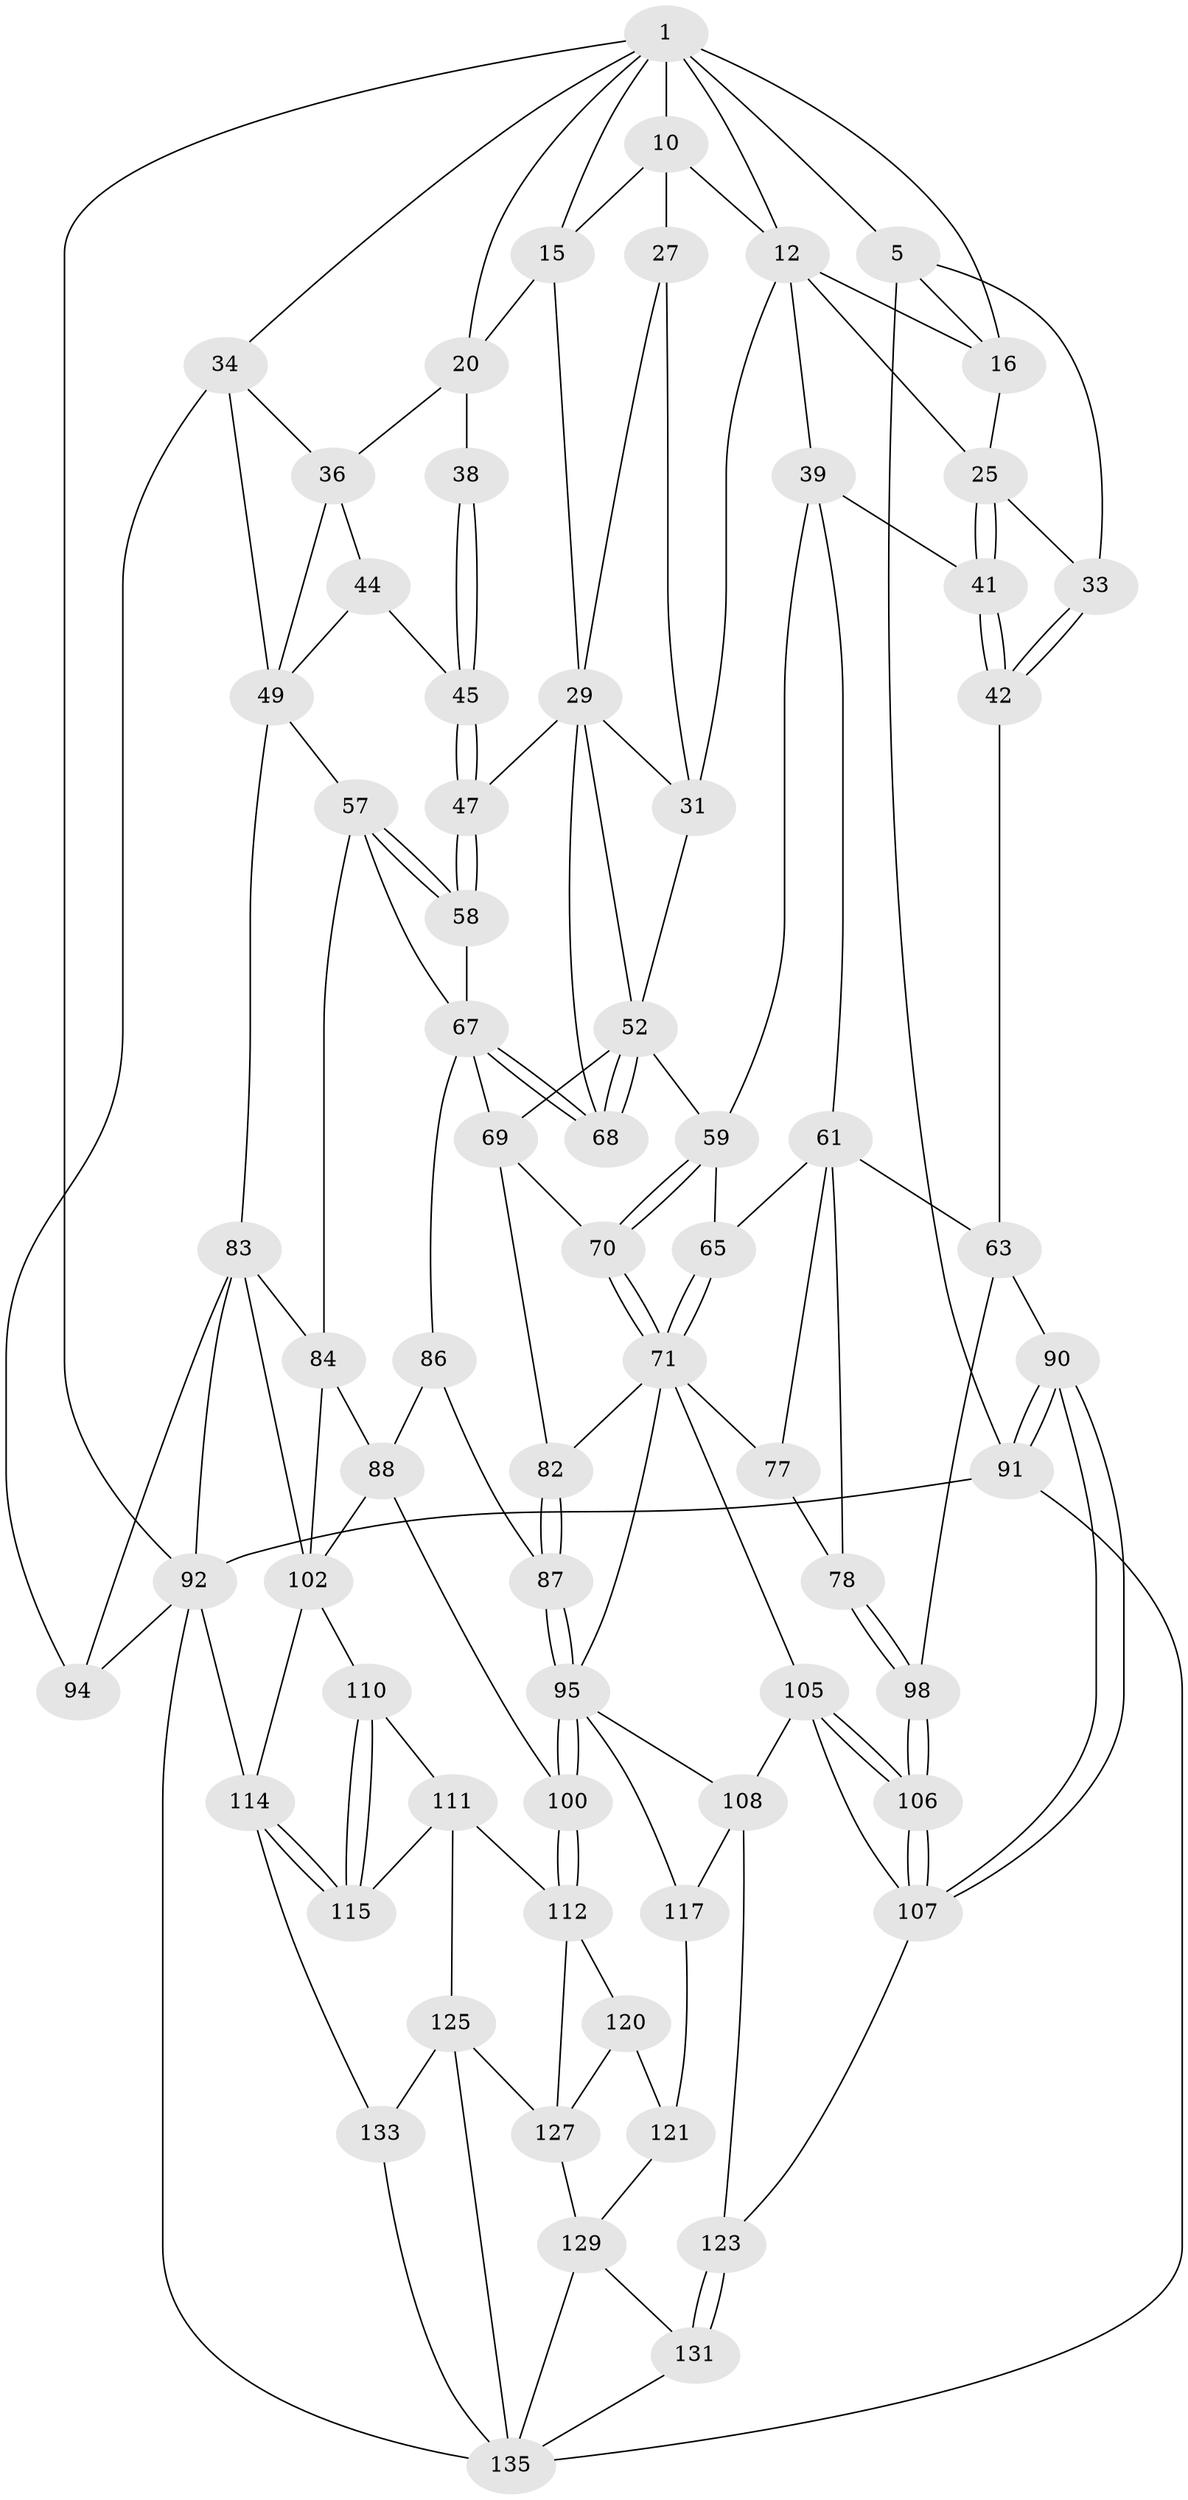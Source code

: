 // original degree distribution, {3: 0.014492753623188406, 5: 0.5652173913043478, 6: 0.2028985507246377, 4: 0.21739130434782608}
// Generated by graph-tools (version 1.1) at 2025/16/03/09/25 04:16:56]
// undirected, 69 vertices, 158 edges
graph export_dot {
graph [start="1"]
  node [color=gray90,style=filled];
  1 [pos="+0.25862760292987513+0",super="+7+2"];
  5 [pos="+0+0",super="+6+18"];
  10 [pos="+0.338543540694927+0.07943008886720766",super="+14+11"];
  12 [pos="+0.2899406157594001+0.12580169299315952",super="+13+23"];
  15 [pos="+0.6498254918789326+0",super="+22"];
  16 [pos="+0.09293962291587844+0.07758960085499114",super="+19+17"];
  20 [pos="+0.8114497364078873+0.044412267793806665",super="+21+37"];
  25 [pos="+0.1345063401837107+0.20358920278028023",super="+26"];
  27 [pos="+0.49694736317742194+0.23110254569620942",super="+28"];
  29 [pos="+0.5483374587363928+0.2608148968438557",super="+48+30"];
  31 [pos="+0.31188249586847977+0.29137050251696595",super="+46"];
  33 [pos="+0+0.263545110650246"];
  34 [pos="+1+0.3068732686376724",super="+74+35"];
  36 [pos="+0.9180645616147246+0.26651419592126563",super="+43"];
  38 [pos="+0.7646996630100504+0.2989072982100075"];
  39 [pos="+0.25531083027183915+0.3237271558184281",super="+40"];
  41 [pos="+0.08714832761659183+0.28874721921260155"];
  42 [pos="+0+0.3148356213487679"];
  44 [pos="+0.7932224106765795+0.32449620821216446"];
  45 [pos="+0.7620246319559317+0.3122219305503283"];
  47 [pos="+0.6850762680628862+0.36759233239207995"];
  49 [pos="+0.916871639623314+0.402353571038123",super="+50"];
  52 [pos="+0.44786438803881007+0.43174093043671574",super="+53"];
  57 [pos="+0.7043388494215964+0.44952108332246377",super="+75"];
  58 [pos="+0.703760124735783+0.44825340821701737"];
  59 [pos="+0.3398736262597166+0.420058279585642",super="+60"];
  61 [pos="+0.1220678158006087+0.45563428993214816",super="+62+66"];
  63 [pos="+0+0.4449053041483747",super="+64"];
  65 [pos="+0.25135569638668565+0.4856643466230028"];
  67 [pos="+0.5399040108475459+0.48686692542908644",super="+72"];
  68 [pos="+0.5391593015878946+0.4836721736970393"];
  69 [pos="+0.4251018236497796+0.4734736304935199",super="+73"];
  70 [pos="+0.3620857493840735+0.5155971792274121"];
  71 [pos="+0.3504557637429806+0.5358597541095727",super="+79"];
  77 [pos="+0.20847758619016793+0.6169649442408817"];
  78 [pos="+0.12478322374607548+0.5902918010478255"];
  82 [pos="+0.4996972224363608+0.5702866143371813"];
  83 [pos="+0.8394393437167577+0.5374957332273972",super="+99"];
  84 [pos="+0.8235947650583235+0.5853693303771174",super="+85+101"];
  86 [pos="+0.6101646903551837+0.6252992585490349"];
  87 [pos="+0.5016617924338524+0.5818630804240357"];
  88 [pos="+0.6487460816856518+0.6914289838886695",super="+89"];
  90 [pos="+0+0.784135088741115"];
  91 [pos="+0+1"];
  92 [pos="+1+1",super="+93+134"];
  94 [pos="+1+0.6764138490776354"];
  95 [pos="+0.4349106971800937+0.7051521477253153",super="+96"];
  98 [pos="+0.07773169078939421+0.6444372558898989"];
  100 [pos="+0.5774923006727429+0.7587958627843729"];
  102 [pos="+0.8493317124177832+0.716698489232574",super="+103+113"];
  105 [pos="+0.20215763157277594+0.6802097005532391",super="+109"];
  106 [pos="+0+0.7729964102370974"];
  107 [pos="+0+0.7942141546747605",super="+122"];
  108 [pos="+0.25641782992107337+0.795253642728244",super="+118"];
  110 [pos="+0.7305902861718409+0.8076011534937461"];
  111 [pos="+0.6241278425453914+0.8291027758096402",super="+124"];
  112 [pos="+0.5811235039676443+0.7953538981606818",super="+119"];
  114 [pos="+0.8140641779410989+0.8714329549797263",super="+132"];
  115 [pos="+0.7843068508965179+0.8624990902362102"];
  117 [pos="+0.4018375670138703+0.8525145369663671"];
  120 [pos="+0.5056121021005403+0.8661857937283372"];
  121 [pos="+0.415850418798091+0.8607645112195373"];
  123 [pos="+0.22291926175607746+1"];
  125 [pos="+0.66167105030865+0.9029638721904256",super="+126"];
  127 [pos="+0.5851692184460564+0.9409643243155175",super="+128"];
  129 [pos="+0.48154459376469333+0.967847859283594",super="+130"];
  131 [pos="+0.2289405269253828+1"];
  133 [pos="+0.7012638781405367+0.9636188138955497"];
  135 [pos="+0.5807647401939462+1",super="+137+136"];
  1 -- 16;
  1 -- 5 [weight=2];
  1 -- 10;
  1 -- 12;
  1 -- 34;
  1 -- 20;
  1 -- 92;
  1 -- 15;
  5 -- 91;
  5 -- 16;
  5 -- 33;
  10 -- 27 [weight=2];
  10 -- 15;
  10 -- 12;
  12 -- 16 [weight=2];
  12 -- 39;
  12 -- 25;
  12 -- 31;
  15 -- 20;
  15 -- 29;
  16 -- 25;
  20 -- 38 [weight=2];
  20 -- 36;
  25 -- 41;
  25 -- 41;
  25 -- 33;
  27 -- 31;
  27 -- 29;
  29 -- 68;
  29 -- 52;
  29 -- 47;
  29 -- 31;
  31 -- 52;
  33 -- 42;
  33 -- 42;
  34 -- 94;
  34 -- 49 [weight=2];
  34 -- 36;
  36 -- 49;
  36 -- 44;
  38 -- 45;
  38 -- 45;
  39 -- 41;
  39 -- 61;
  39 -- 59;
  41 -- 42;
  41 -- 42;
  42 -- 63;
  44 -- 45;
  44 -- 49;
  45 -- 47;
  45 -- 47;
  47 -- 58;
  47 -- 58;
  49 -- 83;
  49 -- 57;
  52 -- 68;
  52 -- 68;
  52 -- 59;
  52 -- 69;
  57 -- 58;
  57 -- 58;
  57 -- 84;
  57 -- 67;
  58 -- 67;
  59 -- 70;
  59 -- 70;
  59 -- 65;
  61 -- 78;
  61 -- 63;
  61 -- 65;
  61 -- 77;
  63 -- 98;
  63 -- 90;
  65 -- 71;
  65 -- 71;
  67 -- 68;
  67 -- 68;
  67 -- 69;
  67 -- 86;
  69 -- 70;
  69 -- 82;
  70 -- 71;
  70 -- 71;
  71 -- 82;
  71 -- 105;
  71 -- 77;
  71 -- 95;
  77 -- 78;
  78 -- 98;
  78 -- 98;
  82 -- 87;
  82 -- 87;
  83 -- 84 [weight=2];
  83 -- 102;
  83 -- 92;
  83 -- 94;
  84 -- 88;
  84 -- 102;
  86 -- 87;
  86 -- 88;
  87 -- 95;
  87 -- 95;
  88 -- 102;
  88 -- 100;
  90 -- 91;
  90 -- 91;
  90 -- 107;
  90 -- 107;
  91 -- 92;
  91 -- 135;
  92 -- 94;
  92 -- 135;
  92 -- 114;
  95 -- 100;
  95 -- 100;
  95 -- 108;
  95 -- 117;
  98 -- 106;
  98 -- 106;
  100 -- 112;
  100 -- 112;
  102 -- 110;
  102 -- 114;
  105 -- 106;
  105 -- 106;
  105 -- 108;
  105 -- 107;
  106 -- 107;
  106 -- 107;
  107 -- 123;
  108 -- 123;
  108 -- 117;
  110 -- 111;
  110 -- 115;
  110 -- 115;
  111 -- 112;
  111 -- 115;
  111 -- 125;
  112 -- 120;
  112 -- 127;
  114 -- 115;
  114 -- 115;
  114 -- 133;
  117 -- 121;
  120 -- 121;
  120 -- 127;
  121 -- 129;
  123 -- 131;
  123 -- 131;
  125 -- 133;
  125 -- 127;
  125 -- 135;
  127 -- 129;
  129 -- 135;
  129 -- 131;
  131 -- 135;
  133 -- 135;
}
